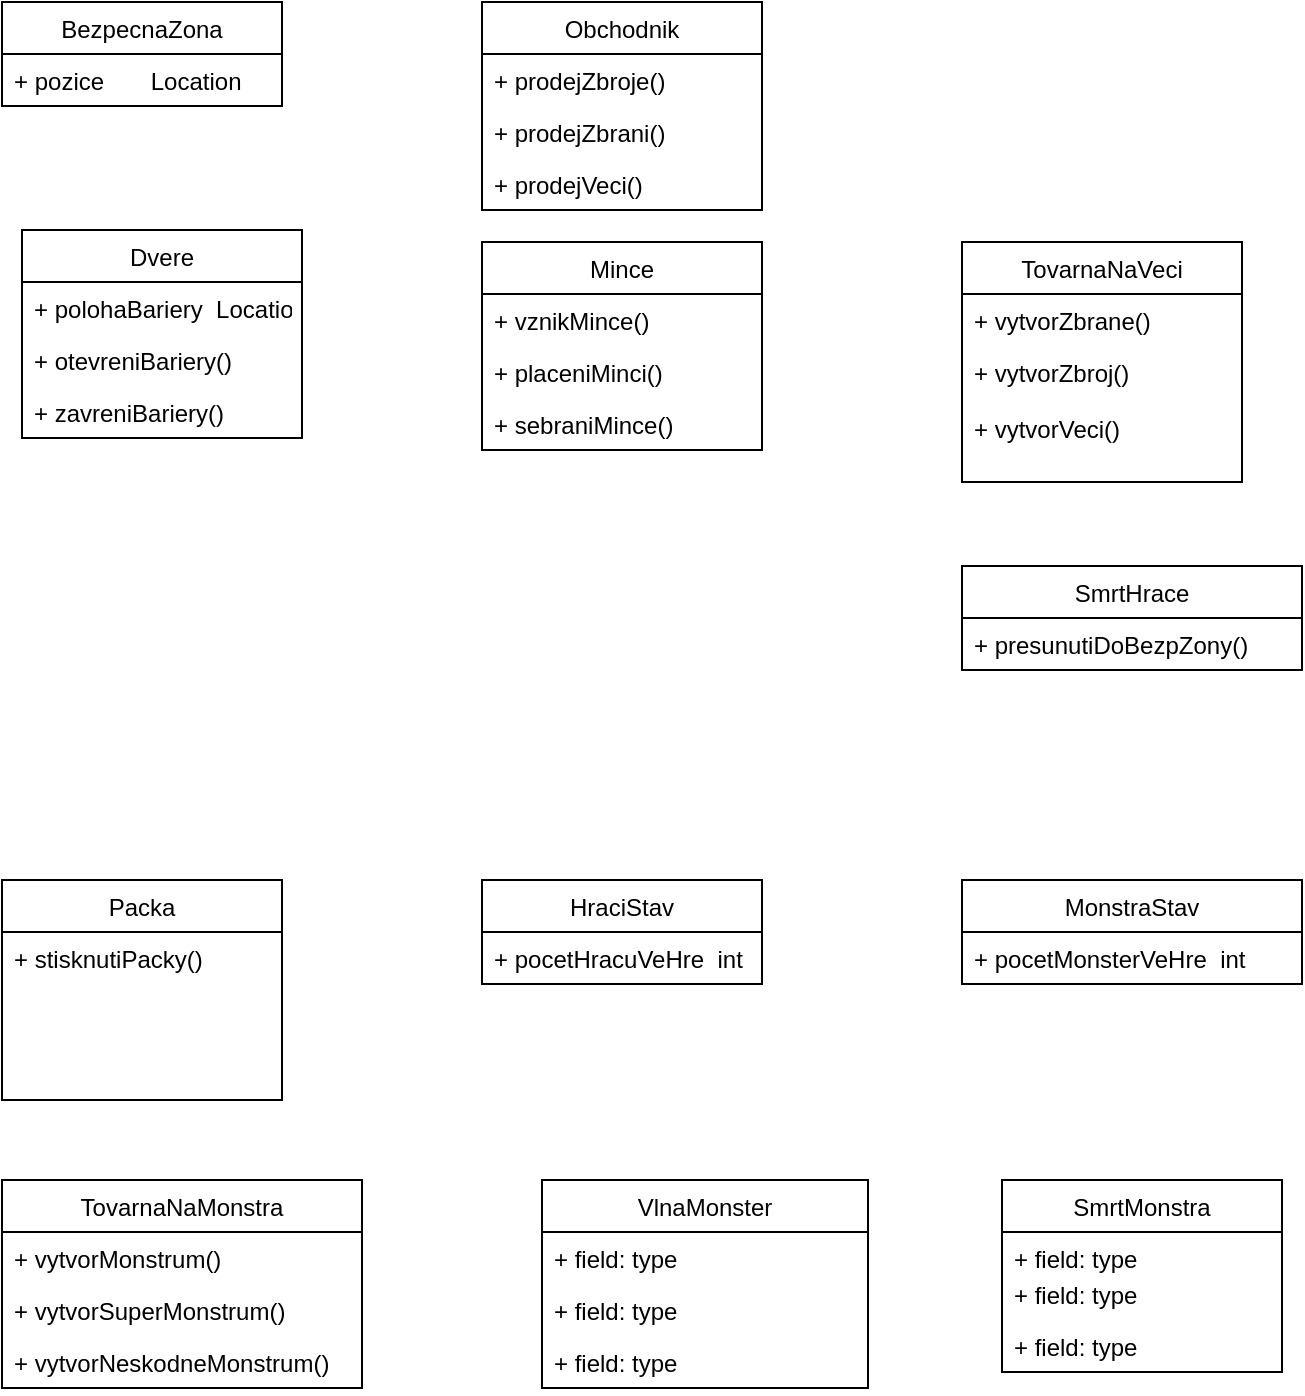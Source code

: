 <mxfile version="14.9.6" type="device"><diagram id="C5RBs43oDa-KdzZeNtuy" name="Page-1"><mxGraphModel dx="1024" dy="592" grid="1" gridSize="10" guides="1" tooltips="1" connect="1" arrows="1" fold="1" page="1" pageScale="1" pageWidth="827" pageHeight="1169" math="0" shadow="0"><root><mxCell id="WIyWlLk6GJQsqaUBKTNV-0"/><mxCell id="WIyWlLk6GJQsqaUBKTNV-1" parent="WIyWlLk6GJQsqaUBKTNV-0"/><mxCell id="onXlNITU1M6euGzsCsIw-0" value="Mince" style="swimlane;fontStyle=0;childLayout=stackLayout;horizontal=1;startSize=26;fillColor=none;horizontalStack=0;resizeParent=1;resizeParentMax=0;resizeLast=0;collapsible=1;marginBottom=0;" parent="WIyWlLk6GJQsqaUBKTNV-1" vertex="1"><mxGeometry x="320" y="201" width="140" height="104" as="geometry"/></mxCell><mxCell id="onXlNITU1M6euGzsCsIw-1" value="+ vznikMince()" style="text;strokeColor=none;fillColor=none;align=left;verticalAlign=top;spacingLeft=4;spacingRight=4;overflow=hidden;rotatable=0;points=[[0,0.5],[1,0.5]];portConstraint=eastwest;" parent="onXlNITU1M6euGzsCsIw-0" vertex="1"><mxGeometry y="26" width="140" height="26" as="geometry"/></mxCell><mxCell id="onXlNITU1M6euGzsCsIw-2" value="+ placeniMinci()" style="text;strokeColor=none;fillColor=none;align=left;verticalAlign=top;spacingLeft=4;spacingRight=4;overflow=hidden;rotatable=0;points=[[0,0.5],[1,0.5]];portConstraint=eastwest;" parent="onXlNITU1M6euGzsCsIw-0" vertex="1"><mxGeometry y="52" width="140" height="26" as="geometry"/></mxCell><mxCell id="onXlNITU1M6euGzsCsIw-3" value="+ sebraniMince()" style="text;strokeColor=none;fillColor=none;align=left;verticalAlign=top;spacingLeft=4;spacingRight=4;overflow=hidden;rotatable=0;points=[[0,0.5],[1,0.5]];portConstraint=eastwest;" parent="onXlNITU1M6euGzsCsIw-0" vertex="1"><mxGeometry y="78" width="140" height="26" as="geometry"/></mxCell><mxCell id="onXlNITU1M6euGzsCsIw-4" value="TovarnaNaMonstra" style="swimlane;fontStyle=0;childLayout=stackLayout;horizontal=1;startSize=26;fillColor=none;horizontalStack=0;resizeParent=1;resizeParentMax=0;resizeLast=0;collapsible=1;marginBottom=0;" parent="WIyWlLk6GJQsqaUBKTNV-1" vertex="1"><mxGeometry x="80" y="670" width="180" height="104" as="geometry"/></mxCell><mxCell id="onXlNITU1M6euGzsCsIw-5" value="+ vytvorMonstrum()&#10;" style="text;strokeColor=none;fillColor=none;align=left;verticalAlign=top;spacingLeft=4;spacingRight=4;overflow=hidden;rotatable=0;points=[[0,0.5],[1,0.5]];portConstraint=eastwest;" parent="onXlNITU1M6euGzsCsIw-4" vertex="1"><mxGeometry y="26" width="180" height="26" as="geometry"/></mxCell><mxCell id="onXlNITU1M6euGzsCsIw-6" value="+ vytvorSuperMonstrum()" style="text;strokeColor=none;fillColor=none;align=left;verticalAlign=top;spacingLeft=4;spacingRight=4;overflow=hidden;rotatable=0;points=[[0,0.5],[1,0.5]];portConstraint=eastwest;" parent="onXlNITU1M6euGzsCsIw-4" vertex="1"><mxGeometry y="52" width="180" height="26" as="geometry"/></mxCell><mxCell id="onXlNITU1M6euGzsCsIw-7" value="+ vytvorNeskodneMonstrum()" style="text;strokeColor=none;fillColor=none;align=left;verticalAlign=top;spacingLeft=4;spacingRight=4;overflow=hidden;rotatable=0;points=[[0,0.5],[1,0.5]];portConstraint=eastwest;" parent="onXlNITU1M6euGzsCsIw-4" vertex="1"><mxGeometry y="78" width="180" height="26" as="geometry"/></mxCell><mxCell id="onXlNITU1M6euGzsCsIw-8" value="BezpecnaZona" style="swimlane;fontStyle=0;childLayout=stackLayout;horizontal=1;startSize=26;fillColor=none;horizontalStack=0;resizeParent=1;resizeParentMax=0;resizeLast=0;collapsible=1;marginBottom=0;" parent="WIyWlLk6GJQsqaUBKTNV-1" vertex="1"><mxGeometry x="80" y="81" width="140" height="52" as="geometry"/></mxCell><mxCell id="onXlNITU1M6euGzsCsIw-9" value="+ pozice       Location" style="text;strokeColor=none;fillColor=none;align=left;verticalAlign=top;spacingLeft=4;spacingRight=4;overflow=hidden;rotatable=0;points=[[0,0.5],[1,0.5]];portConstraint=eastwest;" parent="onXlNITU1M6euGzsCsIw-8" vertex="1"><mxGeometry y="26" width="140" height="26" as="geometry"/></mxCell><mxCell id="onXlNITU1M6euGzsCsIw-12" value="SmrtMonstra" style="swimlane;fontStyle=0;childLayout=stackLayout;horizontal=1;startSize=26;fillColor=none;horizontalStack=0;resizeParent=1;resizeParentMax=0;resizeLast=0;collapsible=1;marginBottom=0;" parent="WIyWlLk6GJQsqaUBKTNV-1" vertex="1"><mxGeometry x="580" y="670" width="140" height="96" as="geometry"/></mxCell><mxCell id="onXlNITU1M6euGzsCsIw-13" value="+ field: type" style="text;strokeColor=none;fillColor=none;align=left;verticalAlign=top;spacingLeft=4;spacingRight=4;overflow=hidden;rotatable=0;points=[[0,0.5],[1,0.5]];portConstraint=eastwest;" parent="onXlNITU1M6euGzsCsIw-12" vertex="1"><mxGeometry y="26" width="140" height="18" as="geometry"/></mxCell><mxCell id="onXlNITU1M6euGzsCsIw-14" value="+ field: type" style="text;strokeColor=none;fillColor=none;align=left;verticalAlign=top;spacingLeft=4;spacingRight=4;overflow=hidden;rotatable=0;points=[[0,0.5],[1,0.5]];portConstraint=eastwest;" parent="onXlNITU1M6euGzsCsIw-12" vertex="1"><mxGeometry y="44" width="140" height="26" as="geometry"/></mxCell><mxCell id="onXlNITU1M6euGzsCsIw-15" value="+ field: type" style="text;strokeColor=none;fillColor=none;align=left;verticalAlign=top;spacingLeft=4;spacingRight=4;overflow=hidden;rotatable=0;points=[[0,0.5],[1,0.5]];portConstraint=eastwest;" parent="onXlNITU1M6euGzsCsIw-12" vertex="1"><mxGeometry y="70" width="140" height="26" as="geometry"/></mxCell><mxCell id="onXlNITU1M6euGzsCsIw-16" value="TovarnaNaVeci" style="swimlane;fontStyle=0;childLayout=stackLayout;horizontal=1;startSize=26;fillColor=none;horizontalStack=0;resizeParent=1;resizeParentMax=0;resizeLast=0;collapsible=1;marginBottom=0;" parent="WIyWlLk6GJQsqaUBKTNV-1" vertex="1"><mxGeometry x="560" y="201" width="140" height="120" as="geometry"/></mxCell><mxCell id="onXlNITU1M6euGzsCsIw-17" value="+ vytvorZbrane()" style="text;strokeColor=none;fillColor=none;align=left;verticalAlign=top;spacingLeft=4;spacingRight=4;overflow=hidden;rotatable=0;points=[[0,0.5],[1,0.5]];portConstraint=eastwest;" parent="onXlNITU1M6euGzsCsIw-16" vertex="1"><mxGeometry y="26" width="140" height="26" as="geometry"/></mxCell><mxCell id="onXlNITU1M6euGzsCsIw-19" value="+ vytvorZbroj()&#10;&#10;+ vytvorVeci()" style="text;strokeColor=none;fillColor=none;align=left;verticalAlign=top;spacingLeft=4;spacingRight=4;overflow=hidden;rotatable=0;points=[[0,0.5],[1,0.5]];portConstraint=eastwest;" parent="onXlNITU1M6euGzsCsIw-16" vertex="1"><mxGeometry y="52" width="140" height="68" as="geometry"/></mxCell><mxCell id="onXlNITU1M6euGzsCsIw-20" value="Obchodnik" style="swimlane;fontStyle=0;childLayout=stackLayout;horizontal=1;startSize=26;fillColor=none;horizontalStack=0;resizeParent=1;resizeParentMax=0;resizeLast=0;collapsible=1;marginBottom=0;" parent="WIyWlLk6GJQsqaUBKTNV-1" vertex="1"><mxGeometry x="320" y="81" width="140" height="104" as="geometry"/></mxCell><mxCell id="onXlNITU1M6euGzsCsIw-21" value="+ prodejZbroje()" style="text;strokeColor=none;fillColor=none;align=left;verticalAlign=top;spacingLeft=4;spacingRight=4;overflow=hidden;rotatable=0;points=[[0,0.5],[1,0.5]];portConstraint=eastwest;" parent="onXlNITU1M6euGzsCsIw-20" vertex="1"><mxGeometry y="26" width="140" height="26" as="geometry"/></mxCell><mxCell id="onXlNITU1M6euGzsCsIw-22" value="+ prodejZbrani()" style="text;strokeColor=none;fillColor=none;align=left;verticalAlign=top;spacingLeft=4;spacingRight=4;overflow=hidden;rotatable=0;points=[[0,0.5],[1,0.5]];portConstraint=eastwest;" parent="onXlNITU1M6euGzsCsIw-20" vertex="1"><mxGeometry y="52" width="140" height="26" as="geometry"/></mxCell><mxCell id="onXlNITU1M6euGzsCsIw-23" value="+ prodejVeci()" style="text;strokeColor=none;fillColor=none;align=left;verticalAlign=top;spacingLeft=4;spacingRight=4;overflow=hidden;rotatable=0;points=[[0,0.5],[1,0.5]];portConstraint=eastwest;" parent="onXlNITU1M6euGzsCsIw-20" vertex="1"><mxGeometry y="78" width="140" height="26" as="geometry"/></mxCell><mxCell id="onXlNITU1M6euGzsCsIw-32" value="VlnaMonster" style="swimlane;fontStyle=0;childLayout=stackLayout;horizontal=1;startSize=26;fillColor=none;horizontalStack=0;resizeParent=1;resizeParentMax=0;resizeLast=0;collapsible=1;marginBottom=0;" parent="WIyWlLk6GJQsqaUBKTNV-1" vertex="1"><mxGeometry x="350" y="670" width="163" height="104" as="geometry"/></mxCell><mxCell id="onXlNITU1M6euGzsCsIw-33" value="+ field: type" style="text;strokeColor=none;fillColor=none;align=left;verticalAlign=top;spacingLeft=4;spacingRight=4;overflow=hidden;rotatable=0;points=[[0,0.5],[1,0.5]];portConstraint=eastwest;" parent="onXlNITU1M6euGzsCsIw-32" vertex="1"><mxGeometry y="26" width="163" height="26" as="geometry"/></mxCell><mxCell id="onXlNITU1M6euGzsCsIw-34" value="+ field: type" style="text;strokeColor=none;fillColor=none;align=left;verticalAlign=top;spacingLeft=4;spacingRight=4;overflow=hidden;rotatable=0;points=[[0,0.5],[1,0.5]];portConstraint=eastwest;" parent="onXlNITU1M6euGzsCsIw-32" vertex="1"><mxGeometry y="52" width="163" height="26" as="geometry"/></mxCell><mxCell id="onXlNITU1M6euGzsCsIw-35" value="+ field: type" style="text;strokeColor=none;fillColor=none;align=left;verticalAlign=top;spacingLeft=4;spacingRight=4;overflow=hidden;rotatable=0;points=[[0,0.5],[1,0.5]];portConstraint=eastwest;" parent="onXlNITU1M6euGzsCsIw-32" vertex="1"><mxGeometry y="78" width="163" height="26" as="geometry"/></mxCell><mxCell id="onXlNITU1M6euGzsCsIw-36" value="SmrtHrace" style="swimlane;fontStyle=0;childLayout=stackLayout;horizontal=1;startSize=26;fillColor=none;horizontalStack=0;resizeParent=1;resizeParentMax=0;resizeLast=0;collapsible=1;marginBottom=0;" parent="WIyWlLk6GJQsqaUBKTNV-1" vertex="1"><mxGeometry x="560" y="363" width="170" height="52" as="geometry"/></mxCell><mxCell id="onXlNITU1M6euGzsCsIw-37" value="+ presunutiDoBezpZony()" style="text;strokeColor=none;fillColor=none;align=left;verticalAlign=top;spacingLeft=4;spacingRight=4;overflow=hidden;rotatable=0;points=[[0,0.5],[1,0.5]];portConstraint=eastwest;" parent="onXlNITU1M6euGzsCsIw-36" vertex="1"><mxGeometry y="26" width="170" height="26" as="geometry"/></mxCell><mxCell id="onXlNITU1M6euGzsCsIw-52" value="Packa" style="swimlane;fontStyle=0;childLayout=stackLayout;horizontal=1;startSize=26;fillColor=none;horizontalStack=0;resizeParent=1;resizeParentMax=0;resizeLast=0;collapsible=1;marginBottom=0;" parent="WIyWlLk6GJQsqaUBKTNV-1" vertex="1"><mxGeometry x="80" y="520" width="140" height="110" as="geometry"/></mxCell><mxCell id="onXlNITU1M6euGzsCsIw-53" value="+ stisknutiPacky()&#10;" style="text;strokeColor=none;fillColor=none;align=left;verticalAlign=top;spacingLeft=4;spacingRight=4;overflow=hidden;rotatable=0;points=[[0,0.5],[1,0.5]];portConstraint=eastwest;" parent="onXlNITU1M6euGzsCsIw-52" vertex="1"><mxGeometry y="26" width="140" height="84" as="geometry"/></mxCell><mxCell id="onXlNITU1M6euGzsCsIw-65" value="HraciStav" style="swimlane;fontStyle=0;childLayout=stackLayout;horizontal=1;startSize=26;fillColor=none;horizontalStack=0;resizeParent=1;resizeParentMax=0;resizeLast=0;collapsible=1;marginBottom=0;" parent="WIyWlLk6GJQsqaUBKTNV-1" vertex="1"><mxGeometry x="320" y="520" width="140" height="52" as="geometry"/></mxCell><mxCell id="onXlNITU1M6euGzsCsIw-66" value="+ pocetHracuVeHre  int" style="text;strokeColor=none;fillColor=none;align=left;verticalAlign=top;spacingLeft=4;spacingRight=4;overflow=hidden;rotatable=0;points=[[0,0.5],[1,0.5]];portConstraint=eastwest;" parent="onXlNITU1M6euGzsCsIw-65" vertex="1"><mxGeometry y="26" width="140" height="26" as="geometry"/></mxCell><mxCell id="onXlNITU1M6euGzsCsIw-69" value="MonstraStav" style="swimlane;fontStyle=0;childLayout=stackLayout;horizontal=1;startSize=26;fillColor=none;horizontalStack=0;resizeParent=1;resizeParentMax=0;resizeLast=0;collapsible=1;marginBottom=0;" parent="WIyWlLk6GJQsqaUBKTNV-1" vertex="1"><mxGeometry x="560" y="520" width="170" height="52" as="geometry"/></mxCell><mxCell id="onXlNITU1M6euGzsCsIw-70" value="+ pocetMonsterVeHre  int" style="text;strokeColor=none;fillColor=none;align=left;verticalAlign=top;spacingLeft=4;spacingRight=4;overflow=hidden;rotatable=0;points=[[0,0.5],[1,0.5]];portConstraint=eastwest;" parent="onXlNITU1M6euGzsCsIw-69" vertex="1"><mxGeometry y="26" width="170" height="26" as="geometry"/></mxCell><mxCell id="OLZ63ViZODzx4wX-eT1g-0" value="Dvere" style="swimlane;fontStyle=0;childLayout=stackLayout;horizontal=1;startSize=26;fillColor=none;horizontalStack=0;resizeParent=1;resizeParentMax=0;resizeLast=0;collapsible=1;marginBottom=0;" parent="WIyWlLk6GJQsqaUBKTNV-1" vertex="1"><mxGeometry x="90" y="195" width="140" height="104" as="geometry"/></mxCell><mxCell id="OLZ63ViZODzx4wX-eT1g-1" value="+ polohaBariery  Location" style="text;strokeColor=none;fillColor=none;align=left;verticalAlign=top;spacingLeft=4;spacingRight=4;overflow=hidden;rotatable=0;points=[[0,0.5],[1,0.5]];portConstraint=eastwest;" parent="OLZ63ViZODzx4wX-eT1g-0" vertex="1"><mxGeometry y="26" width="140" height="26" as="geometry"/></mxCell><mxCell id="OLZ63ViZODzx4wX-eT1g-2" value="+ otevreniBariery()" style="text;strokeColor=none;fillColor=none;align=left;verticalAlign=top;spacingLeft=4;spacingRight=4;overflow=hidden;rotatable=0;points=[[0,0.5],[1,0.5]];portConstraint=eastwest;" parent="OLZ63ViZODzx4wX-eT1g-0" vertex="1"><mxGeometry y="52" width="140" height="26" as="geometry"/></mxCell><mxCell id="OLZ63ViZODzx4wX-eT1g-3" value="+ zavreniBariery()" style="text;strokeColor=none;fillColor=none;align=left;verticalAlign=top;spacingLeft=4;spacingRight=4;overflow=hidden;rotatable=0;points=[[0,0.5],[1,0.5]];portConstraint=eastwest;" parent="OLZ63ViZODzx4wX-eT1g-0" vertex="1"><mxGeometry y="78" width="140" height="26" as="geometry"/></mxCell></root></mxGraphModel></diagram></mxfile>